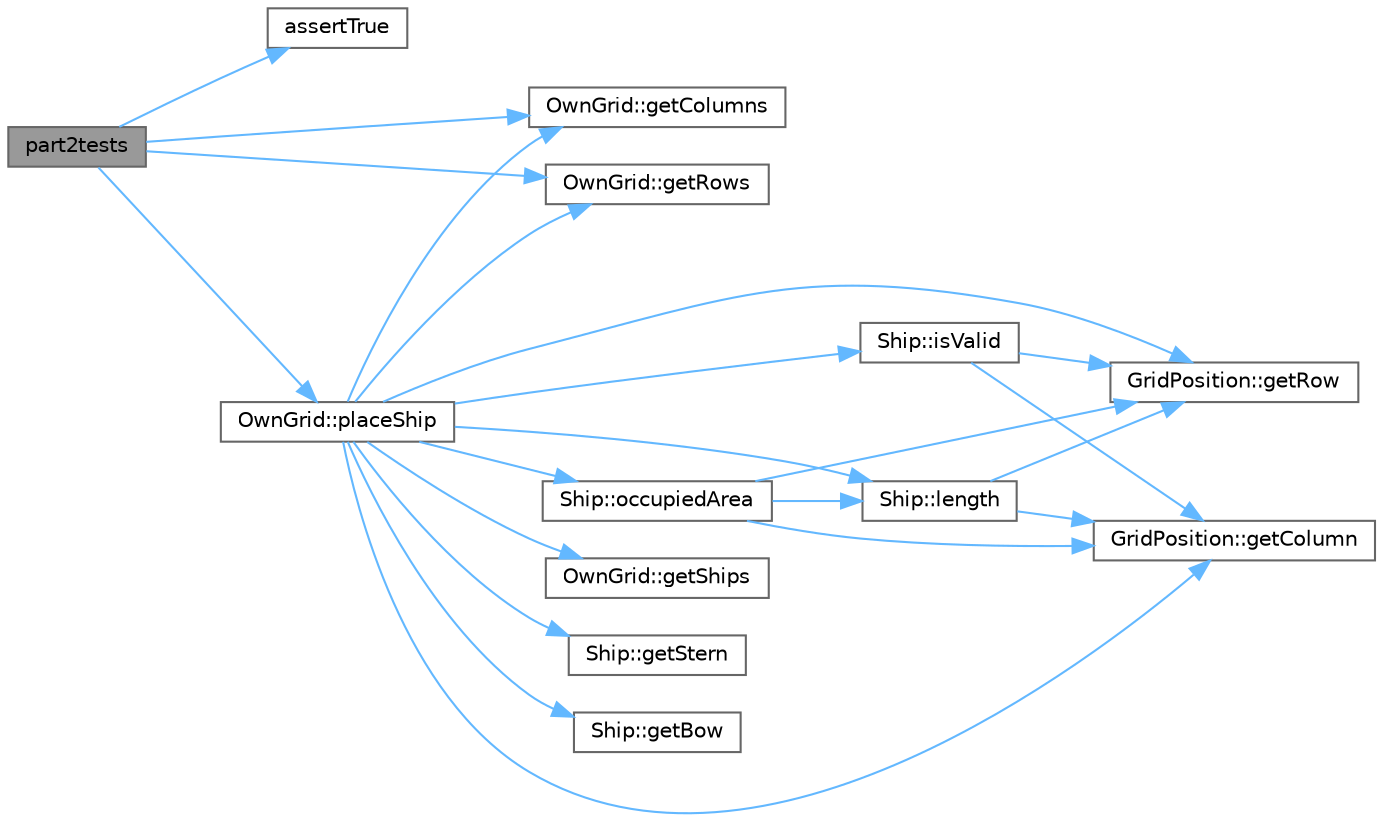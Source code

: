 digraph "part2tests"
{
 // LATEX_PDF_SIZE
  bgcolor="transparent";
  edge [fontname=Helvetica,fontsize=10,labelfontname=Helvetica,labelfontsize=10];
  node [fontname=Helvetica,fontsize=10,shape=box,height=0.2,width=0.4];
  rankdir="LR";
  Node1 [id="Node000001",label="part2tests",height=0.2,width=0.4,color="gray40", fillcolor="grey60", style="filled", fontcolor="black",tooltip="Part 2 tests."];
  Node1 -> Node2 [id="edge1_Node000001_Node000002",color="steelblue1",style="solid",tooltip=" "];
  Node2 [id="Node000002",label="assertTrue",height=0.2,width=0.4,color="grey40", fillcolor="white", style="filled",URL="$_all_tests_8h.html#ae67491ba9e5f515797c8e8501e4b0d94",tooltip="Custom assertion function to check the given condition."];
  Node1 -> Node3 [id="edge2_Node000001_Node000003",color="steelblue1",style="solid",tooltip=" "];
  Node3 [id="Node000003",label="OwnGrid::getColumns",height=0.2,width=0.4,color="grey40", fillcolor="white", style="filled",URL="$class_own_grid.html#a8c6b6770bf6fba175c4fe07f86d18f6e",tooltip="Get the number of columns in the grid."];
  Node1 -> Node4 [id="edge3_Node000001_Node000004",color="steelblue1",style="solid",tooltip=" "];
  Node4 [id="Node000004",label="OwnGrid::getRows",height=0.2,width=0.4,color="grey40", fillcolor="white", style="filled",URL="$class_own_grid.html#aac5141fb7ede14bd7221b0c6f3c3c2ec",tooltip="Get the number of rows in the grid."];
  Node1 -> Node5 [id="edge4_Node000001_Node000005",color="steelblue1",style="solid",tooltip=" "];
  Node5 [id="Node000005",label="OwnGrid::placeShip",height=0.2,width=0.4,color="grey40", fillcolor="white", style="filled",URL="$class_own_grid.html#a4d300fd420ba12190101826c4ac4ad9f",tooltip="Place a ship on the grid."];
  Node5 -> Node6 [id="edge5_Node000005_Node000006",color="steelblue1",style="solid",tooltip=" "];
  Node6 [id="Node000006",label="Ship::getBow",height=0.2,width=0.4,color="grey40", fillcolor="white", style="filled",URL="$class_ship.html#a1ee62ed4eab857250181ad6dd129936f",tooltip="Gets the bow position of the ship."];
  Node5 -> Node7 [id="edge6_Node000005_Node000007",color="steelblue1",style="solid",tooltip=" "];
  Node7 [id="Node000007",label="GridPosition::getColumn",height=0.2,width=0.4,color="grey40", fillcolor="white", style="filled",URL="$class_grid_position.html#a8fb0a647043e8b5d9babb338a182a470",tooltip="Get the column of the GridPosition."];
  Node5 -> Node3 [id="edge7_Node000005_Node000003",color="steelblue1",style="solid",tooltip=" "];
  Node5 -> Node8 [id="edge8_Node000005_Node000008",color="steelblue1",style="solid",tooltip=" "];
  Node8 [id="Node000008",label="GridPosition::getRow",height=0.2,width=0.4,color="grey40", fillcolor="white", style="filled",URL="$class_grid_position.html#a2f3ba3cebd9c9858cdd056a450399567",tooltip="Get the row of the GridPosition."];
  Node5 -> Node4 [id="edge9_Node000005_Node000004",color="steelblue1",style="solid",tooltip=" "];
  Node5 -> Node9 [id="edge10_Node000005_Node000009",color="steelblue1",style="solid",tooltip=" "];
  Node9 [id="Node000009",label="OwnGrid::getShips",height=0.2,width=0.4,color="grey40", fillcolor="white", style="filled",URL="$class_own_grid.html#a04d41c2fb352449d03e01d382d339505",tooltip="Get the vector of ships placed on the grid."];
  Node5 -> Node10 [id="edge11_Node000005_Node000010",color="steelblue1",style="solid",tooltip=" "];
  Node10 [id="Node000010",label="Ship::getStern",height=0.2,width=0.4,color="grey40", fillcolor="white", style="filled",URL="$class_ship.html#a06d805506287412caa3874f133493fb0",tooltip="Gets the stern position of the ship."];
  Node5 -> Node11 [id="edge12_Node000005_Node000011",color="steelblue1",style="solid",tooltip=" "];
  Node11 [id="Node000011",label="Ship::isValid",height=0.2,width=0.4,color="grey40", fillcolor="white", style="filled",URL="$class_ship.html#aca8795b8400236c49c6dd8de36abd767",tooltip="Checks if the ship is valid."];
  Node11 -> Node7 [id="edge13_Node000011_Node000007",color="steelblue1",style="solid",tooltip=" "];
  Node11 -> Node8 [id="edge14_Node000011_Node000008",color="steelblue1",style="solid",tooltip=" "];
  Node5 -> Node12 [id="edge15_Node000005_Node000012",color="steelblue1",style="solid",tooltip=" "];
  Node12 [id="Node000012",label="Ship::length",height=0.2,width=0.4,color="grey40", fillcolor="white", style="filled",URL="$class_ship.html#af1d2980cb6973d6370ab48ec50cea42c",tooltip="Calculates the length of the ship."];
  Node12 -> Node7 [id="edge16_Node000012_Node000007",color="steelblue1",style="solid",tooltip=" "];
  Node12 -> Node8 [id="edge17_Node000012_Node000008",color="steelblue1",style="solid",tooltip=" "];
  Node5 -> Node13 [id="edge18_Node000005_Node000013",color="steelblue1",style="solid",tooltip=" "];
  Node13 [id="Node000013",label="Ship::occupiedArea",height=0.2,width=0.4,color="grey40", fillcolor="white", style="filled",URL="$class_ship.html#a86123be99e8d177bf905681326063a18",tooltip="Calculates the set of positions occupied by the ship."];
  Node13 -> Node7 [id="edge19_Node000013_Node000007",color="steelblue1",style="solid",tooltip=" "];
  Node13 -> Node8 [id="edge20_Node000013_Node000008",color="steelblue1",style="solid",tooltip=" "];
  Node13 -> Node12 [id="edge21_Node000013_Node000012",color="steelblue1",style="solid",tooltip=" "];
}
